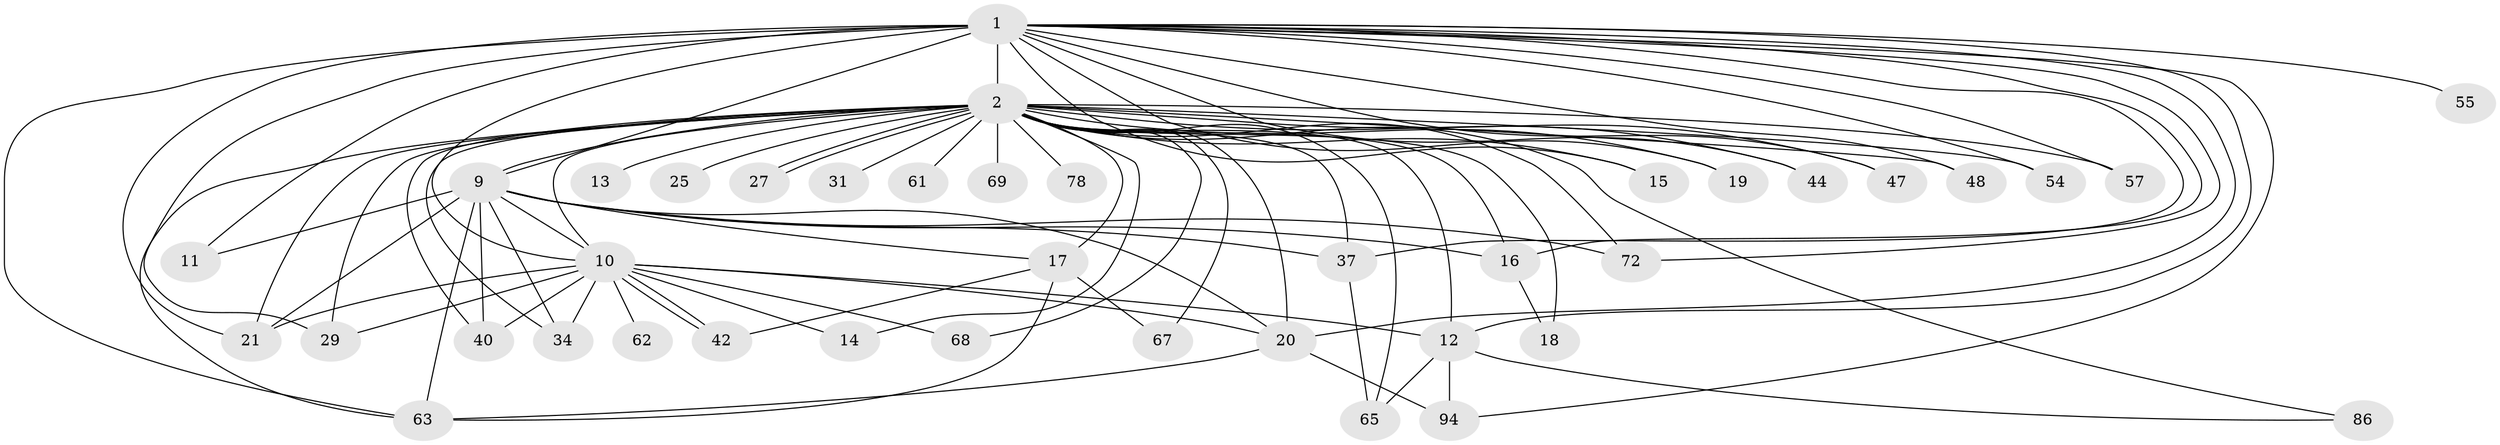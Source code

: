 // original degree distribution, {18: 0.007407407407407408, 24: 0.007407407407407408, 22: 0.014814814814814815, 28: 0.007407407407407408, 14: 0.007407407407407408, 33: 0.007407407407407408, 26: 0.007407407407407408, 27: 0.014814814814814815, 3: 0.18518518518518517, 11: 0.007407407407407408, 2: 0.5925925925925926, 4: 0.05925925925925926, 8: 0.014814814814814815, 7: 0.014814814814814815, 5: 0.02962962962962963, 9: 0.007407407407407408, 6: 0.014814814814814815}
// Generated by graph-tools (version 1.1) at 2025/17/03/04/25 18:17:41]
// undirected, 40 vertices, 87 edges
graph export_dot {
graph [start="1"]
  node [color=gray90,style=filled];
  1 [super="+5+35"];
  2 [super="+3+30+60+8+79+52+117+70"];
  9 [super="+28+36+107"];
  10 [super="+24+46+88"];
  11 [super="+93"];
  12 [super="+76+118+56+66+32"];
  13;
  14;
  15;
  16;
  17 [super="+22+33+49"];
  18;
  19 [super="+114+92+53+38"];
  20 [super="+23"];
  21 [super="+87"];
  25;
  27;
  29;
  31;
  34 [super="+123"];
  37 [super="+98+104"];
  40 [super="+121"];
  42 [super="+59"];
  44;
  47;
  48;
  54;
  55 [super="+84"];
  57;
  61;
  62;
  63 [super="+134"];
  65;
  67;
  68;
  69;
  72 [super="+75"];
  78;
  86 [super="+110"];
  94 [super="+122+131"];
  1 -- 2 [weight=20];
  1 -- 9 [weight=5];
  1 -- 10 [weight=4];
  1 -- 11 [weight=2];
  1 -- 16;
  1 -- 44;
  1 -- 47;
  1 -- 19 [weight=2];
  1 -- 21;
  1 -- 72;
  1 -- 12 [weight=2];
  1 -- 15;
  1 -- 29;
  1 -- 94;
  1 -- 37 [weight=3];
  1 -- 48 [weight=2];
  1 -- 54;
  1 -- 55 [weight=3];
  1 -- 57;
  1 -- 63;
  1 -- 20;
  2 -- 9 [weight=15];
  2 -- 10 [weight=10];
  2 -- 25 [weight=2];
  2 -- 27;
  2 -- 27;
  2 -- 40 [weight=2];
  2 -- 12 [weight=4];
  2 -- 13 [weight=2];
  2 -- 14;
  2 -- 15;
  2 -- 16;
  2 -- 17 [weight=6];
  2 -- 18;
  2 -- 19 [weight=3];
  2 -- 20 [weight=4];
  2 -- 21 [weight=3];
  2 -- 29;
  2 -- 31;
  2 -- 37 [weight=2];
  2 -- 44;
  2 -- 47;
  2 -- 48;
  2 -- 54;
  2 -- 61 [weight=2];
  2 -- 63;
  2 -- 65;
  2 -- 67;
  2 -- 68;
  2 -- 69 [weight=2];
  2 -- 72 [weight=2];
  2 -- 86 [weight=2];
  2 -- 78;
  2 -- 34;
  2 -- 57;
  9 -- 10;
  9 -- 11;
  9 -- 17 [weight=2];
  9 -- 34;
  9 -- 21;
  9 -- 37 [weight=2];
  9 -- 40;
  9 -- 72;
  9 -- 16;
  9 -- 20 [weight=3];
  9 -- 63;
  10 -- 14;
  10 -- 21;
  10 -- 29;
  10 -- 42;
  10 -- 42;
  10 -- 62 [weight=2];
  10 -- 68;
  10 -- 12 [weight=2];
  10 -- 34;
  10 -- 40;
  10 -- 20 [weight=2];
  12 -- 65;
  12 -- 94;
  12 -- 86;
  16 -- 18;
  17 -- 42;
  17 -- 67;
  17 -- 63;
  20 -- 63;
  20 -- 94 [weight=2];
  37 -- 65;
}
